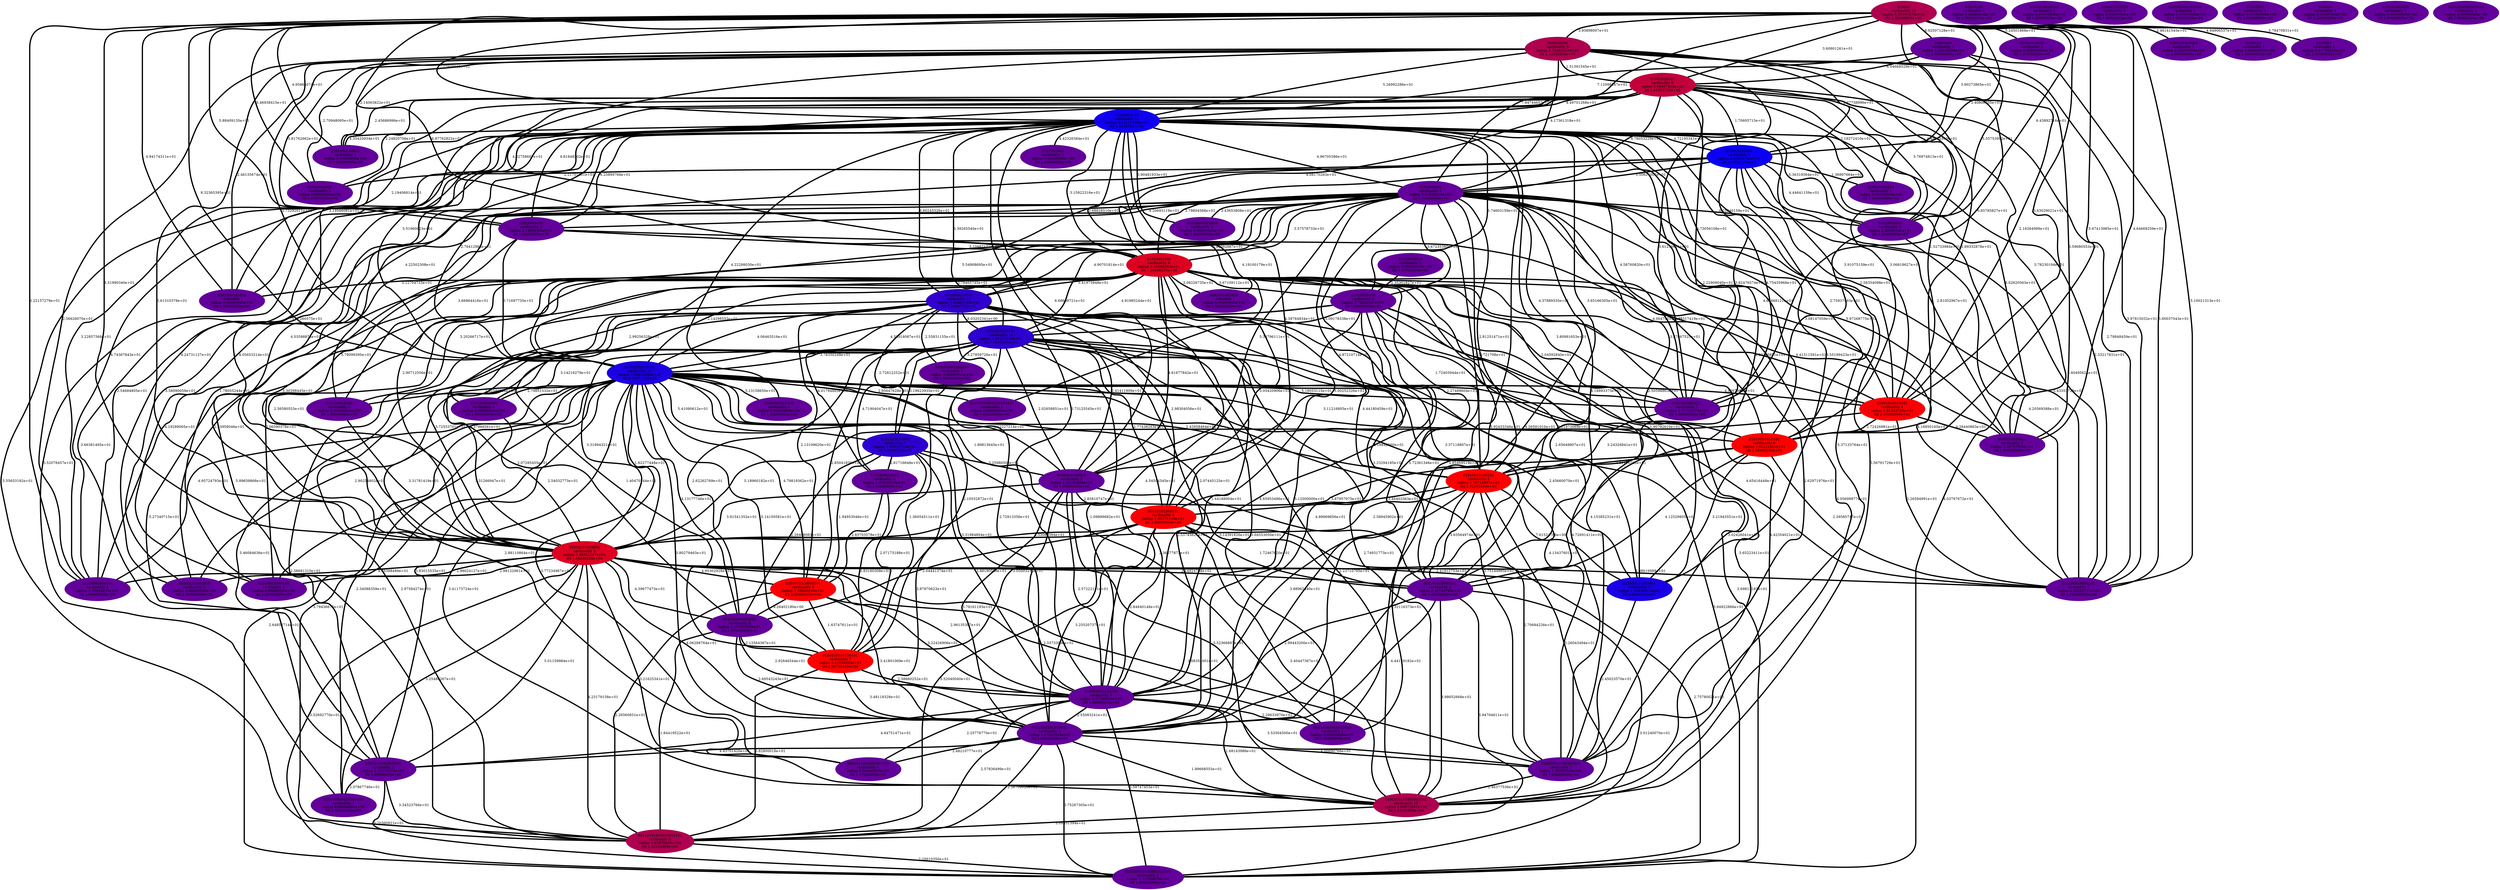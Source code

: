 graph graph_neighborhood_optimal_24 {
    edge[style=solid, penwidth="5", labeldistance="10"]
    01010001001 [label="01010001001\ncardinality 6\nradius 3.26568385e+01\nlfd 1.58496250e+00", color="#DD0021", style="filled"]
    01001010101 [label="01001010101\ncardinality 8\nradius 3.04457419e+01\nlfd 1.41503750e+00", color="#C2003C", style="filled"]
    0101010101001001010 [label="0101010101001001010\ncardinality 1\nradius 0.00000000e+00\nlfd 1.00000000e+00", color="#63009B", style="filled"]
    01010100 [label="01010100\ncardinality 1\nradius 0.00000000e+00\nlfd 1.00000000e+00", color="#63009B", style="filled"]
    01010101010101 [label="01010101010101\ncardinality 23\nradius 3.89654283e+01\nlfd 6.16671360e-01", color="#1D00E1", style="filled"]
    01010010001 [label="01010010001\ncardinality 2\nradius 2.59568141e+01\nlfd 1.00000000e+00", color="#63009B", style="filled"]
    0101001000 [label="0101001000\ncardinality 1\nradius 0.00000000e+00\nlfd 1.00000000e+00", color="#63009B", style="filled"]
    01010101010001 [label="01010101010001\ncardinality 3\nradius 3.49331247e+01\nlfd 1.58496250e+00", color="#DD0021", style="filled"]
    010010101000 [label="010010101000\ncardinality 1\nradius 0.00000000e+00\nlfd 1.00000000e+00", color="#63009B", style="filled"]
    01010010100100 [label="01010010100100\ncardinality 1\nradius 0.00000000e+00\nlfd 1.00000000e+00", color="#63009B", style="filled"]
    0101010010010 [label="0101010010010\ncardinality 2\nradius 1.47838628e+01\nlfd 1.00000000e+00", color="#63009B", style="filled"]
    01001010010 [label="01001010010\ncardinality 1\nradius 0.00000000e+00\nlfd 1.00000000e+00", color="#63009B", style="filled"]
    010100010100 [label="010100010100\ncardinality 1\nradius 0.00000000e+00\nlfd 1.00000000e+00", color="#63009B", style="filled"]
    0101010010100 [label="0101010010100\ncardinality 1\nradius 0.00000000e+00\nlfd 1.00000000e+00", color="#63009B", style="filled"]
    0101000010 [label="0101000010\ncardinality 2\nradius 3.91838819e+01\nlfd 1.00000000e+00", color="#63009B", style="filled"]
    010010100 [label="010010100\ncardinality 5\nradius 2.75483121e+01\nlfd 1.32192809e+00", color="#AF004F", style="filled"]
    0100101001010 [label="0100101001010\ncardinality 1\nradius 0.00000000e+00\nlfd 1.00000000e+00", color="#63009B", style="filled"]
    010101010010 [label="010101010010\ncardinality 1\nradius 0.00000000e+00\nlfd 1.00000000e+00", color="#63009B", style="filled"]
    010101010101000 [label="010101010101000\ncardinality 1\nradius 0.00000000e+00\nlfd 1.00000000e+00", color="#63009B", style="filled"]
    01010101000101 [label="01010101000101\ncardinality 4\nradius 1.95274448e+01\nlfd 2.00000000e+00", color="#FA0004", style="filled"]
    0101010101010010 [label="0101010101010010\ncardinality 2\nradius 2.32038273e+01\nlfd 1.00000000e+00", color="#63009B", style="filled"]
    01010000101 [label="01010000101\ncardinality 2\nradius 2.14699395e+01\nlfd 1.00000000e+00", color="#63009B", style="filled"]
    010101010101001010 [label="010101010101001010\ncardinality 1\nradius 0.00000000e+00\nlfd 1.00000000e+00", color="#63009B", style="filled"]
    0101010010010101 [label="0101010010010101\ncardinality 4\nradius 1.58626858e+01\nlfd 2.00000000e+00", color="#FA0004", style="filled"]
    01010010010 [label="01010010010\ncardinality 1\nradius 0.00000000e+00\nlfd 1.00000000e+00", color="#63009B", style="filled"]
    01010101010010010101 [label="01010101010010010101\ncardinality 5\nradius 1.62870409e+01\nlfd 1.32192809e+00", color="#AF004F", style="filled"]
    01010000 [label="01010000\ncardinality 1\nradius 0.00000000e+00\nlfd 1.00000000e+00", color="#63009B", style="filled"]
    01010010100101 [label="01010010100101\ncardinality 5\nradius 1.76714997e+01\nlfd 2.32192809e+00", color="#FE0000", style="filled"]
    010000 [label="010000\ncardinality 1\nradius 0.00000000e+00\nlfd 1.00000000e+00", color="#63009B", style="filled"]
    010101010101001010101 [label="010101010101001010101\ncardinality 2\nradius 1.21356870e+01\nlfd 1.00000000e+00", color="#63009B", style="filled"]
    01010010101 [label="01010010101\ncardinality 21\nradius 4.61111950e+01\nlfd 4.85426827e-01", color="#1000EE", style="filled"]
    010101010100101010 [label="010101010100101010\ncardinality 2\nradius 1.90390336e+01\nlfd 1.00000000e+00", color="#63009B", style="filled"]
    010101001010010 [label="010101001010010\ncardinality 2\nradius 1.15763336e+01\nlfd 1.00000000e+00", color="#63009B", style="filled"]
    010101010100100 [label="010101010100100\ncardinality 4\nradius 2.57180520e+01\nlfd 1.00000000e+00", color="#63009B", style="filled"]
    0101000100010 [label="0101000100010\ncardinality 1\nradius 0.00000000e+00\nlfd 1.00000000e+00", color="#63009B", style="filled"]
    010101001000 [label="010101001000\ncardinality 1\nradius 0.00000000e+00\nlfd 1.00000000e+00", color="#63009B", style="filled"]
    01010010100 [label="01010010100\ncardinality 2\nradius 2.76025687e+01\nlfd 1.00000000e+00", color="#63009B", style="filled"]
    010001 [label="010001\ncardinality 10\nradius 5.59391276e+01\nlfd 1.32192809e+00", color="#AF004F", style="filled"]
    0100100 [label="0100100\ncardinality 1\nradius 0.00000000e+00\nlfd 1.00000000e+00", color="#63009B", style="filled"]
    0100001 [label="0100001\ncardinality 2\nradius 2.44755838e+01\nlfd 1.00000000e+00", color="#63009B", style="filled"]
    010100010100101 [label="010100010100101\ncardinality 2\nradius 2.25343737e+01\nlfd 1.00000000e+00", color="#63009B", style="filled"]
    01001001 [label="01001001\ncardinality 2\nradius 3.59636900e+01\nlfd 1.00000000e+00", color="#63009B", style="filled"]
    0101010101001010 [label="0101010101001010\ncardinality 1\nradius 0.00000000e+00\nlfd 1.00000000e+00", color="#63009B", style="filled"]
    01010001000101 [label="01010001000101\ncardinality 2\nradius 1.36904273e+01\nlfd 1.00000000e+00", color="#63009B", style="filled"]
    0101010010100101 [label="0101010010100101\ncardinality 7\nradius 1.41656204e+01\nlfd 2.80735492e+00", color="#FE0000", style="filled"]
    0101000101010 [label="0101000101010\ncardinality 1\nradius 0.00000000e+00\nlfd 1.00000000e+00", color="#63009B", style="filled"]
    0101010010001 [label="0101010010001\ncardinality 5\nradius 1.60915319e+01\nlfd 7.36965594e-01", color="#2E00D0", style="filled"]
    010101010000101 [label="010101010000101\ncardinality 2\nradius 2.45744786e+01\nlfd 1.00000000e+00", color="#63009B", style="filled"]
    0101010100101 [label="0101010100101\ncardinality 10\nradius 3.36127639e+01\nlfd 7.36965594e-01", color="#2E00D0", style="filled"]
    01010001010010 [label="01010001010010\ncardinality 1\nradius 0.00000000e+00\nlfd 1.00000000e+00", color="#63009B", style="filled"]
    0100101010001 [label="0100101010001\ncardinality 2\nradius 2.39707655e+01\nlfd 1.00000000e+00", color="#63009B", style="filled"]
    01010101010010010 [label="01010101010010010\ncardinality 1\nradius 0.00000000e+00\nlfd 1.00000000e+00", color="#63009B", style="filled"]
    0101010101000 [label="0101010101000\ncardinality 1\nradius 0.00000000e+00\nlfd 1.00000000e+00", color="#63009B", style="filled"]
    0101010100010 [label="0101010100010\ncardinality 2\nradius 2.26186494e+01\nlfd 1.00000000e+00", color="#63009B", style="filled"]
    0101010101001010101 [label="0101010101001010101\ncardinality 10\nradius 2.00871601e+01\nlfd 1.32192809e+00", color="#AF004F", style="filled"]
    01010101010100101010 [label="01010101010100101010\ncardinality 1\nradius 0.00000000e+00\nlfd 1.00000000e+00", color="#63009B", style="filled"]
    010101010000 [label="010101010000\ncardinality 1\nradius 0.00000000e+00\nlfd 1.00000000e+00", color="#63009B", style="filled"]
    01010001010101 [label="01010001010101\ncardinality 6\nradius 1.91221651e+01\nlfd 2.58496250e+00", color="#FE0000", style="filled"]
    01010010010101 [label="01010010010101\ncardinality 2\nradius 1.71730574e+01\nlfd 1.00000000e+00", color="#63009B", style="filled"]
    01001010010101 [label="01001010010101\ncardinality 4\nradius 1.91323705e+01\nlfd 2.00000000e+00", color="#FA0004", style="filled"]
    01010101000010 [label="01010101000010\ncardinality 1\nradius 0.00000000e+00\nlfd 1.00000000e+00", color="#63009B", style="filled"]
    010010101001 [label="010010101001\ncardinality 4\nradius 2.83855791e+01\nlfd 4.15037499e-01", color="#0C00F2", style="filled"]
    0101001001010 [label="0101001001010\ncardinality 1\nradius 0.00000000e+00\nlfd 1.00000000e+00", color="#63009B", style="filled"]
    01010001000 [label="01010001000\ncardinality 1\nradius 0.00000000e+00\nlfd 1.00000000e+00", color="#63009B", style="filled"]
    0101010101010001 [label="0101010101010001\ncardinality 2\nradius 2.87023518e+01\nlfd 1.00000000e+00", color="#63009B", style="filled"]
    0101010010101 [label="0101010010101\ncardinality 27\nradius 2.85461188e+01\nlfd 7.54887502e-01", color="#3100CD", style="filled"]
    010101001001010 [label="010101001001010\ncardinality 1\nradius 0.00000000e+00\nlfd 1.00000000e+00", color="#63009B", style="filled"]
    010100101001001 [label="010100101001001\ncardinality 3\nradius 1.30936817e+01\nlfd 5.84962501e-01", color="#1A00E4", style="filled"]
    01010010100 -- 0101010100101 [label="5.09178338e+01"]
    010001 -- 01001010101 [label="3.60901261e+01"]
    01010010101 -- 010100101001001 [label="3.55199423e+01"]
    0101010100101 -- 01010101010101 [label="3.78350248e+01"]
    0101010100101 -- 01010101010010010101 [label="2.97584274e+01"]
    010010101001 -- 01010101010001 [label="5.78099395e+01"]
    0101010100101 -- 01010101000101 [label="2.77438263e+01"]
    01001010010101 -- 01010001010101 [label="2.72426981e+01"]
    01010001001 -- 0101010101010010 [label="5.27340715e+01"]
    01010001001 -- 0101010101010001 [label="5.12000000e+01"]
    0101010010001 -- 010101010100100 [label="3.88190598e+01"]
    01001010101 -- 01010001001 [label="4.08170283e+01"]
    0101010010101 -- 0101010101010001 [label="2.72913356e+01"]
    010010100 -- 01001010101 [label="1.51391545e+01"]
    01010101010101 -- 0101010101001001010 [label="3.77234967e+01"]
    01010000101 -- 01010101010001 [label="5.30398445e+01"]
    0101010101010001 -- 010101010100101010 [label="4.00690766e+01"]
    0101010010101 -- 0101010010010 [label="4.01794885e+01"]
    01010101000101 -- 01010101010001 [label="2.33080394e+01"]
    010001 -- 010010101000 [label="3.40806705e+01"]
    010001 -- 01010001000101 [label="6.22157279e+01"]
    0101010100101 -- 01010101010010010 [label="3.04553050e+01"]
    0101000010 -- 0101010101001010101 [label="4.05699877e+01"]
    01010101010101 -- 01001010010101 [label="4.93679856e+01"]
    010001 -- 010100010100101 [label="5.10021313e+01"]
    0101000010 -- 01010010100101 [label="2.81251471e+01"]
    0101010010101 -- 010101010000101 [label="3.37118807e+01"]
    01001010101 -- 01010000101 [label="4.81848202e+01"]
    01001010101 -- 0101000100010 [label="2.45686996e+01"]
    0101010101010001 -- 0101010101001001010 [label="2.48210777e+01"]
    010010101001 -- 01010101010101 [label="5.54908695e+01"]
    01010101010001 -- 01010101010010010 [label="2.33733096e+01"]
    01010001001 -- 01010010100 [label="3.67109112e+01"]
    01010101010101 -- 010101001010010 [label="4.13177746e+01"]
    0101010100101 -- 0101010101010001 [label="2.53745621e+01"]
    01010101010101 -- 01010001000101 [label="4.95724793e+01"]
    01010001001 -- 010100010100101 [label="4.16850165e+01"]
    01010101010001 -- 01010010100100 [label="2.98122961e+01"]
    010001 -- 01001010010 [label="5.24501868e+01"]
    010101010100100 -- 010101010100101010 [label="3.53304500e+01"]
    0101010100101 -- 0101010010100101 [label="2.10532872e+01"]
    01001010101 -- 0101000010 [label="4.78053229e+01"]
    01010101010101 -- 01010101010010010 [label="2.36577873e+01"]
    0101000010 -- 01010101000101 [label="4.87210714e+01"]
    01010010100101 -- 010101010100100 [label="3.88962440e+01"]
    01010010101 -- 0100101010001 [label="6.62620563e+01"]
    01010101010001 -- 010101010100100 [label="2.96135307e+01"]
    0101010100101 -- 0101010101010010 [label="5.46084636e+01"]
    01010101010101 -- 010101010101001010101 [label="2.64852714e+01"]
    01010010101 -- 0101010010101 [label="6.60245326e+01"]
    0101010010100101 -- 01010101010010010101 [label="2.82800018e+01"]
    010010100 -- 01010001000 [label="2.70948095e+01"]
    01010010101 -- 01010101010001 [label="4.03598873e+01"]
    01010101010101 -- 01010010100100 [label="3.31266947e+01"]
    01010101010001 -- 010100010100101 [label="5.38616988e+01"]
    01010101010010010101 -- 010101010101001010101 [label="2.25610350e+01"]
    01010101010001 -- 010101010101001010 [label="3.25486267e+01"]
    010010100 -- 01010001010101 [label="3.89332878e+01"]
    01010001001 -- 0101001001010 [label="3.08226735e+01"]
    01010101010001 -- 010101001010010 [label="4.39677473e+01"]
    010010100 -- 01010101010001 [label="5.61310378e+01"]
    010101010100100 -- 0101010101001001010 [label="2.25776770e+01"]
    0101010101010010 -- 01010101010010010101 [label="3.34523766e+01"]
    01010101000101 -- 010101010000101 [label="1.72467620e+01"]
    01010001001 -- 010100101001001 [label="1.90792610e+01"]
    010101010000101 -- 0101010101001010101 [label="3.98652668e+01"]
    01001010101 -- 01010010001 [label="3.76974813e+01"]
    01010001001 -- 01010101010101 [label="2.14298553e+01"]
    0101010010101 -- 010101001001010 [label="2.55831155e+01"]
    0101010010001 -- 0101010010010 [label="2.81716648e+01"]
    010010100 -- 0100101010001 [label="3.59680553e+01"]
    010010100 -- 01010001000101 [label="2.56626070e+01"]
    01010010101 -- 010101010000101 [label="4.22285851e+01"]
    0101000010 -- 01010001010101 [label="4.65317419e+01"]
    01010101010101 -- 010101010000101 [label="2.07445125e+01"]
    01001010101 -- 01010001010101 [label="3.06818627e+01"]
    01001010101 -- 0100101010001 [label="3.78230194e+01"]
    01010010101 -- 0101000101010 [label="3.19566081e+01"]
    01010010100 -- 0101010101010001 [label="4.89969856e+01"]
    010001 -- 0100101001010 [label="2.46141545e+01"]
    01010010101 -- 010101010101001010101 [label="4.03797672e+01"]
    01010001001 -- 01010101000101 [label="3.05420906e+01"]
    01010001001 -- 0100101010001 [label="4.41311591e+01"]
    01010010100 -- 0101010101001010101 [label="3.65223411e+01"]
    01010101010101 -- 0101010101001010101 [label="3.41173724e+01"]
    01010001001 -- 0101010010101 [label="5.41973948e+01"]
    01001001 -- 01001010101 [label="6.04668529e+01"]
    0101010100101 -- 010101010101001010101 [label="3.94922866e+01"]
    01010101000101 -- 010101001010010 [label="3.04441374e+01"]
    01010010100101 -- 010101010000101 [label="3.63564974e+01"]
    01010010101 -- 0101010101001010101 [label="5.56791729e+01"]
    0101010010101 -- 010101010100100 [label="1.44188904e+01"]
    010101010100100 -- 01010101010010010 [label="2.29633970e+01"]
    0101010100010 -- 010101010100100 [label="2.57222141e+01"]
    0101010010010101 -- 01010101010010010101 [label="2.26560831e+01"]
    01010010100 -- 01010101010001 [label="4.37968561e+01"]
    0101000010 -- 010101010000101 [label="4.18893375e+01"]
    0101010010101 -- 01010101010101 [label="4.06463516e+01"]
    010101001001010 -- 0101010010100101 [label="1.36054511e+01"]
    01010010101 -- 0101010100101 [label="6.39265540e+01"]
    010001 -- 01010001010101 [label="5.67413985e+01"]
    01010001010101 -- 010101010000101 [label="4.12529805e+01"]
    01010010100 -- 01010010010101 [label="3.51721708e+01"]
    0101000010 -- 01010010001 [label="6.25040159e+01"]
    010001 -- 0101000100010 [label="4.95864074e+01"]
    01010010101 -- 0101000010 [label="4.96705386e+01"]
    010010101001 -- 010010101000 [label="1.36997664e+01"]
    01010010100 -- 010101010100101010 [label="3.02426041e+01"]
    0101010010101 -- 010101010100101010 [label="4.72691411e+01"]
    01010101000101 -- 0101010101001010101 [label="3.40447367e+01"]
    01010010101 -- 010101010100101010 [label="5.37133764e+01"]
    0101010010101 -- 010101010101001010101 [label="3.69813183e+01"]
    010010100 -- 0101000101010 [label="2.46135674e+01"]
    01001001 -- 01010010101 [label="7.12098547e+01"]
    01010010100 -- 01010010100101 [label="2.27489604e+01"]
    0101010010101 -- 01010101000101 [label="2.98304056e+01"]
    0101010101010010 -- 010101010101001010101 [label="3.20360921e+01"]
    0101000010 -- 01010001000101 [label="2.54684805e+01"]
    0101010100101 -- 010101010000101 [label="3.23294185e+01"]
    01010010101 -- 01010010100100 [label="4.05653214e+01"]
    01010001001 -- 0101010101001010101 [label="4.42354021e+01"]
    010101010000 -- 01010101010001 [label="2.54032773e+01"]
    010010100 -- 010100010100101 [label="3.97815032e+01"]
    010010101001 -- 01010001000 [label="2.21701601e+01"]
    01001010010101 -- 010100010100101 [label="2.26594991e+01"]
    01010001001 -- 01010010100100 [label="3.06590378e+01"]
    01010101010101 -- 0101010101000 [label="3.13158650e+01"]
    01010101010001 -- 0101010101010001 [label="4.06288764e+01"]
    01010001001 -- 0101010100101 [label="4.91985244e+01"]
    0101010010101 -- 01010101010001 [label="3.72553701e+01"]
    01010001001 -- 01010101000010 [label="1.53958046e+01"]
    01001001 -- 01010010001 [label="5.55753992e+01"]
    010001 -- 0101000010 [label="7.84744653e+01"]
    010101010000101 -- 01010101010010010101 [label="3.94704611e+01"]
    0101000010 -- 01010101010101 [label="3.78465745e+01"]
    010001 -- 01010101010101 [label="8.32365395e+01"]
    0101010010001 -- 0101010100010 [label="3.25980506e+01"]
    010001 -- 010010100 [label="3.93898007e+01"]
    01010101010101 -- 0101010100010 [label="4.22227214e+01"]
    01001010101 -- 01010001000101 [label="3.22857368e+01"]
    0101010101010001 -- 010101010101001010101 [label="3.75267305e+01"]
    01010101010101 -- 010101010100100 [label="3.31984804e+01"]
    010010100 -- 0101000100010 [label="2.14063822e+01"]
    0101010100101 -- 01010010100101 [label="4.44180459e+01"]
    01010101010101 -- 01010010100101 [label="2.42658464e+01"]
    0101010010001 -- 0101010010010101 [label="1.94953046e+01"]
    0101010100010 -- 0101010010100101 [label="3.05003213e+01"]
    01010001010101 -- 01010101010001 [label="3.87957975e+01"]
    0101010100101 -- 0101010100010 [label="2.02658851e+01"]
    01010010101 -- 01010101000010 [label="4.24731127e+01"]
    0101010100101 -- 0101010010010 [label="4.71904047e+01"]
    010101010100101010 -- 0101010101001010101 [label="2.46377536e+01"]
    01010101000101 -- 010101010101001010101 [label="2.75780021e+01"]
    01010101010101 -- 010101010100101010 [label="3.75144985e+01"]
    010010100 -- 01001010010101 [label="2.16264999e+01"]
    01010101010101 -- 0101010010100101 [label="5.14150581e+01"]
    01010101010101 -- 0101010101010001 [label="3.80279463e+01"]
    010010101001 -- 01010001010101 [label="2.75937493e+01"]
    01010001001 -- 010101010000101 [label="3.01873069e+01"]
    01010010001 -- 010100010100101 [label="4.20569388e+01"]
    0101010100101 -- 01010101010001 [label="3.31894321e+01"]
    010101010000101 -- 010101010101001010101 [label="3.01240070e+01"]
    01010101000101 -- 0101010101010001 [label="3.25520737e+01"]
    010001 -- 01001010010101 [label="3.63029021e+01"]
    01010010100101 -- 010100101001001 [label="7.61524786e+00"]
    010001 -- 010010101001 [label="3.90273865e+01"]
    01010101010101 -- 01010101000101 [label="1.89813645e+01"]
    01010101010001 -- 01010001000101 [label="4.76398489e+01"]
    01010010100101 -- 010101010100101010 [label="2.70684226e+01"]
    01010010001 -- 01010010010101 [label="3.08147059e+01"]
    01010001010101 -- 010100010100101 [label="2.39585747e+01"]
    01010010101 -- 01010101010100101010 [label="4.19100179e+01"]
    01010101010101 -- 01010101000010 [label="2.90254802e+01"]
    01001010101 -- 01010101010001 [label="5.67260575e+01"]
    010001 -- 01010010101 [label="7.17609943e+01"]
    010010101001 -- 01010010010101 [label="3.82476574e+01"]
    010010100 -- 01010010010101 [label="3.73056108e+01"]
    01010010101 -- 01010010100 [label="5.74603159e+01"]
    0101010010100101 -- 0101010101010001 [label="3.48118328e+01"]
    010101001010010 -- 0101010010100101 [label="2.12564367e+01"]
    0101010100101 -- 0101010101001010101 [label="2.23710795e+01"]
    01010010101 -- 0101010101010001 [label="5.92433346e+01"]
    01010010101 -- 0101010101010010 [label="3.66381495e+01"]
    0101000010 -- 010101010100100 [label="4.18842560e+01"]
    0101010100101 -- 010101001001010 [label="3.27859726e+01"]
    01010001010101 -- 010100101001001 [label="3.21943551e+01"]
    010101001010010 -- 010101010100100 [label="2.92646544e+01"]
    0101010010101 -- 0101010101001010101 [label="2.74931773e+01"]
    01010010101 -- 0101001000 [label="4.42326384e+01"]
    01010010101 -- 01010010100101 [label="3.65166305e+01"]
    01010001001 -- 0101000101010 [label="3.12704733e+01"]
    0101010010101 -- 0101010010100101 [label="1.40470744e+01"]
    0101010101010001 -- 0101010101001010101 [label="1.89668553e+01"]
    0101000010 -- 01010010010101 [label="4.37889335e+01"]
    01010010100101 -- 01010101000101 [label="3.46403363e+01"]
    01010101010001 -- 01010101010010010101 [label="4.23179158e+01"]
    0101010010101 -- 010101001010010 [label="2.07285455e+01"]
    010101010100100 -- 0101010101010001 [label="2.55083241e+01"]
    01010001010101 -- 01010010100101 [label="3.31176282e+01"]
    01010010010 -- 01010010100 [label="2.35301827e+01"]
    01001010101 -- 01010010101 [label="4.49701268e+01"]
    010010100 -- 01010010001 [label="4.48040300e+01"]
    01010010101 -- 0101000100010 [label="4.35420934e+01"]
    01010101010001 -- 010101010000101 [label="2.14924708e+01"]
    01001010101 -- 0101000101010 [label="2.19406814e+01"]
    010001 -- 01010010010101 [label="6.85785827e+01"]
    0101010010010 -- 0101010010100101 [label="2.83160308e+01"]
    010010101001 -- 0101000010 [label="5.50824001e+01"]
    0101000010 -- 01010001010010 [label="3.43653808e+01"]
    0101000010 -- 0101010101010001 [label="5.72361346e+01"]
    01010010101 -- 01010010010101 [label="4.58760820e+01"]
    0101000010 -- 01010101010010010 [label="3.85469519e+01"]
    01010101010101 -- 01010101010010010101 [label="3.79436675e+01"]
    01010010101 -- 01010101010010010101 [label="5.55653192e+01"]
    01010010100101 -- 0101010101010001 [label="4.32116373e+01"]
    010101010100100 -- 0101010101010010 [label="4.64751471e+01"]
    01010000101 -- 01001010010101 [label="4.00474019e+01"]
    0101000010 -- 01001010010101 [label="4.68468121e+01"]
    01010010010101 -- 01010010100101 [label="3.24326841e+01"]
    01010010100101 -- 0101010101001010101 [label="3.26043494e+01"]
    010001 -- 01010010001 [label="6.43892716e+01"]
    0101010100010 -- 0101010101010001 [label="3.79161193e+01"]
    010001 -- 01001001 [label="8.02507128e+01"]
    01010010101 -- 01010010001 [label="5.36319364e+01"]
    010001 -- 01010001001 [label="6.87762822e+01"]
    01001010101 -- 01010001000 [label="2.24820706e+01"]
    010010100 -- 0101000010 [label="4.17361318e+01"]
    01010101010101 -- 010101010101001010 [label="2.34088359e+01"]
    010100101001001 -- 010101010100101010 [label="2.45023570e+01"]
    0101010010101 -- 01010101010010010101 [label="2.58681310e+01"]
    0101000010 -- 0101010101010010 [label="5.89659868e+01"]
    01010010100 -- 010101010100100 [label="4.65953496e+01"]
    01010101000101 -- 01010101010010010101 [label="3.52040040e+01"]
    0101010010101 -- 0101010010010101 [label="2.13109620e+01"]
    01010001001 -- 01010001000101 [label="4.19289065e+01"]
    010101001010010 -- 01010101010010010101 [label="1.84419522e+01"]
    0101010010100101 -- 010101010100100 [label="2.58860252e+01"]
    0101000010 -- 010100101001001 [label="2.50598863e+01"]
    0101000010 -- 01010010100100 [label="1.78055244e+01"]
    01010010100101 -- 01010101010001 [label="2.58945902e+01"]
    01010001001 -- 01010010100101 [label="1.72403944e+01"]
    0101010010001 -- 010101001010010 [label="2.26408083e+01"]
    01001010101 -- 01010010010101 [label="3.61236654e+01"]
    01010010101 -- 01010101010010010 [label="4.26591010e+01"]
    010101010000101 -- 010101010100100 [label="2.99443200e+01"]
    0101000010 -- 01010010100 [label="3.67235360e+01"]
    01010101010101 -- 01010101010100101010 [label="2.95647628e+01"]
    0101010100010 -- 01010101010001 [label="3.91541352e+01"]
    01010010101 -- 010101010100100 [label="5.73125545e+01"]
    010010101001 -- 01010001001 [label="3.79804568e+01"]
    010100010100 -- 01010101010001 [label="3.31781419e+01"]
    01010101010101 -- 010100010100 [label="3.82540168e+01"]
    010001 -- 01010000101 [label="5.88409135e+01"]
    0101010010010 -- 0101010010010101 [label="2.83703578e+01"]
    0101000010 -- 010100010100101 [label="5.43353725e+01"]
    0101010100010 -- 010101010000101 [label="3.14391826e+01"]
    01010101010101 -- 010100010100101 [label="4.65416448e+01"]
    01010101010101 -- 0101010101010010 [label="3.83015535e+01"]
    0101010010101 -- 0101010100010 [label="2.41411909e+01"]
    01010001001 -- 01010001010101 [label="2.04592840e+01"]
    0101010100101 -- 010101001010010 [label="2.62262769e+01"]
    0101010010010101 -- 0101010010100101 [label="1.63747611e+01"]
    01010000101 -- 01010001001 [label="5.10987172e+01"]
    01001010010101 -- 01010101010001 [label="5.18960182e+01"]
    01010010101 -- 01001010010101 [label="3.91075159e+01"]
    0101010100101 -- 010101010000 [label="3.14216279e+01"]
    0101010010010101 -- 0101010101010001 [label="3.41801009e+01"]
    01010101010101 -- 010100101001001 [label="2.45660070e+01"]
    01010010101 -- 010101010101001010 [label="3.52078457e+01"]
    01010001001 -- 010101010100101010 [label="4.15385231e+01"]
    01001010101 -- 01001010010101 [label="1.52733984e+01"]
    01010001001 -- 01001010010101 [label="3.87667525e+01"]
    010010100 -- 01010101010101 [label="5.73292011e+01"]
    01010010101 -- 01010001001 [label="3.15922316e+01"]
    01010101010001 -- 01010101000010 [label="2.98024127e+01"]
    0101010100010 -- 01010101000101 [label="2.83810747e+01"]
    0101010010101 -- 0101010100101 [label="8.03202341e+00"]
    01010010101 -- 0101010100010 [label="6.68698721e+01"]
    01010101010101 -- 0101010010010101 [label="4.79819362e+01"]
    0101010100101 -- 010101010100101010 [label="4.13437601e+01"]
    01010010101 -- 01010001010101 [label="2.22909040e+01"]
    0101000010 -- 010101010100101010 [label="2.62971976e+01"]
    01010101010101 -- 01010010010101 [label="5.18053115e+01"]
    010001 -- 01010101010001 [label="8.51990340e+01"]
    01001010101 -- 01010101010101 [label="5.51960823e+01"]
    01010010101 -- 010100010100101 [label="2.53217831e+01"]
    0101010010001 -- 0101010010100101 [label="2.07173188e+01"]
    0101010101010010 -- 010101010101001010 [label="2.07867746e+01"]
    01010001001 -- 010101010100100 [label="4.54504345e+01"]
    0101000010 -- 010100010100 [label="3.66864416e+01"]
    01010101010001 -- 010101010100101010 [label="3.08354001e+01"]
    010010101001 -- 01010010001 [label="4.44641159e+01"]
    01010101010001 -- 0101010101001010101 [label="3.21625341e+01"]
    0101010100101 -- 0101010010010101 [label="2.85041839e+01"]
    01010001001 -- 010101010000 [label="2.99256328e+01"]
    01001010101 -- 010010101000 [label="2.19272410e+01"]
    01010001001 -- 0101010100010 [label="4.61677842e+01"]
    01010010101 -- 01010101010101 [label="2.76412988e+01"]
    0101010100010 -- 0101010101001010101 [label="3.52366897e+01"]
    01010101010001 -- 010101010101001010101 [label="3.52692770e+01"]
    01010010101 -- 010100010100 [label="4.22502308e+01"]
    01010010101 -- 01010001010010 [label="3.90481933e+01"]
    01010010100 -- 010100101001001 [label="2.65649807e+01"]
    0101010101001010101 -- 01010101010010010101 [label="3.09631394e+01"]
    0101010101010001 -- 0101010101010010 [label="4.43701420e+01"]
    0101000010 -- 0101010100010 [label="5.34796111e+01"]
    01010101010101 -- 01010101010001 [label="1.62277448e+01"]
    01010101010101 -- 0101010010001 [label="5.41090612e+01"]
    0101000010 -- 01010001001 [label="3.57578733e+01"]
    01010101010001 -- 0101010010010101 [label="4.95302928e+01"]
    0101010010010101 -- 010101001010010 [label="9.26402180e+00"]
    010010100 -- 01010001001 [label="4.22758607e+01"]
    01001010010101 -- 0100101010001 [label="4.26440863e+01"]
    01010000101 -- 01010101010101 [label="5.71697735e+01"]
    0101010010001 -- 0101010101010001 [label="3.87870623e+01"]
    01010101010001 -- 0101010101010010 [label="5.01159984e+01"]
    01010001001 -- 010100010100 [label="3.20266717e+01"]
    010001 -- 0101000101010 [label="4.94174311e+01"]
    01001010101 -- 010100010100101 [label="2.79848459e+01"]
    010001 -- 01010001000 [label="5.46938415e+01"]
    0101010100101 -- 010101010100100 [label="1.09899682e+01"]
    01001010101 -- 010010101001 [label="1.70605715e+01"]
    010101001010010 -- 0101010101010001 [label="2.69543243e+01"]
    010101010000101 -- 0101010101010001 [label="4.44129182e+01"]
    0101000010 -- 01010101010001 [label="2.90712556e+01"]
    01010010101 -- 01010101000101 [label="4.39784834e+01"]
    010010101001 -- 010100010100101 [label="3.40495624e+01"]
    010101010100100 -- 0101010101001010101 [label="1.68143986e+01"]
    010010100 -- 010010101001 [label="2.67738996e+01"]
    0101000010 -- 0101010010101 [label="5.44092887e+01"]
    01010010101 -- 01010000101 [label="6.25899768e+01"]
    01010001001 -- 01010101010001 [label="2.56580553e+01"]
    01010010100 -- 01010101010101 [label="4.53918087e+01"]
    01010010101 -- 0101010101000 [label="4.22288030e+01"]
    0101000010 -- 01010000101 [label="4.20693119e+01"]
    01010010101 -- 010010101001 [label="4.72195341e+01"]
    01010101010001 -- 010100101001001 [label="2.41912753e+01"]
    0101010010010101 -- 010101010100100 [label="3.22426906e+01"]
    010010101001 -- 0100101010001 [label="2.81052967e+01"]
    010001 -- 0100100 [label="4.94906537e+01"]
    0101000010 -- 0101010100101 [label="4.90701814e+01"]
    01010101010101 -- 010101010000 [label="2.79851532e+01"]
    010001 -- 0100101010001 [label="4.64669259e+01"]
    01010010101 -- 01010001000101 [label="4.74367843e+01"]
    01010101010101 -- 01010001010101 [label="3.11216805e+01"]
    010101010100100 -- 01010101010010010101 [label="2.57836499e+01"]
    01001010101 -- 01010010100101 [label="4.75435968e+01"]
    010010101001 -- 01001010010101 [label="2.58354098e+01"]
    01010010101 -- 0101001001010 [label="3.68828510e+01"]
    01010010100 -- 0101010100010 [label="5.00252326e+01"]
    01010001001 -- 01010010010101 [label="3.80991653e+01"]
    010010100 -- 01010010101 [label="5.26992286e+01"]
    010001 -- 0100001 [label="3.78470831e+01"]
    0101010101010001 -- 01010101010010010101 [label="2.58709026e+01"]
    0101010010101 -- 0101010010001 [label="2.72612252e+01"]
    0101010100101 -- 0101010010001 [label="3.19623935e+01"]
    010101010100100 -- 010101010101001010101 [label="3.59747453e+01"]
    01001001 -- 010100010100101 [label="5.60037043e+01"]
    01010101000101 -- 010101010100100 [label="2.84840148e+01"]
    0101000010 -- 01010101000010 [label="3.58090059e+01"]
    0101010100101 -- 0101010101001001010 [label="2.88110864e+01"]
    010010100 -- 01010000101 [label="3.81762662e+01"]
    0101000010 -- 0100101010001 [label="5.97268775e+01"]
}
